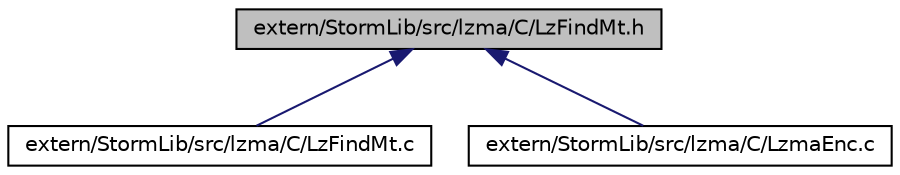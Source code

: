 digraph G
{
  edge [fontname="Helvetica",fontsize="10",labelfontname="Helvetica",labelfontsize="10"];
  node [fontname="Helvetica",fontsize="10",shape=record];
  Node1 [label="extern/StormLib/src/lzma/C/LzFindMt.h",height=0.2,width=0.4,color="black", fillcolor="grey75", style="filled" fontcolor="black"];
  Node1 -> Node2 [dir="back",color="midnightblue",fontsize="10",style="solid",fontname="Helvetica"];
  Node2 [label="extern/StormLib/src/lzma/C/LzFindMt.c",height=0.2,width=0.4,color="black", fillcolor="white", style="filled",URL="$_lz_find_mt_8c.html"];
  Node1 -> Node3 [dir="back",color="midnightblue",fontsize="10",style="solid",fontname="Helvetica"];
  Node3 [label="extern/StormLib/src/lzma/C/LzmaEnc.c",height=0.2,width=0.4,color="black", fillcolor="white", style="filled",URL="$_lzma_enc_8c.html"];
}
